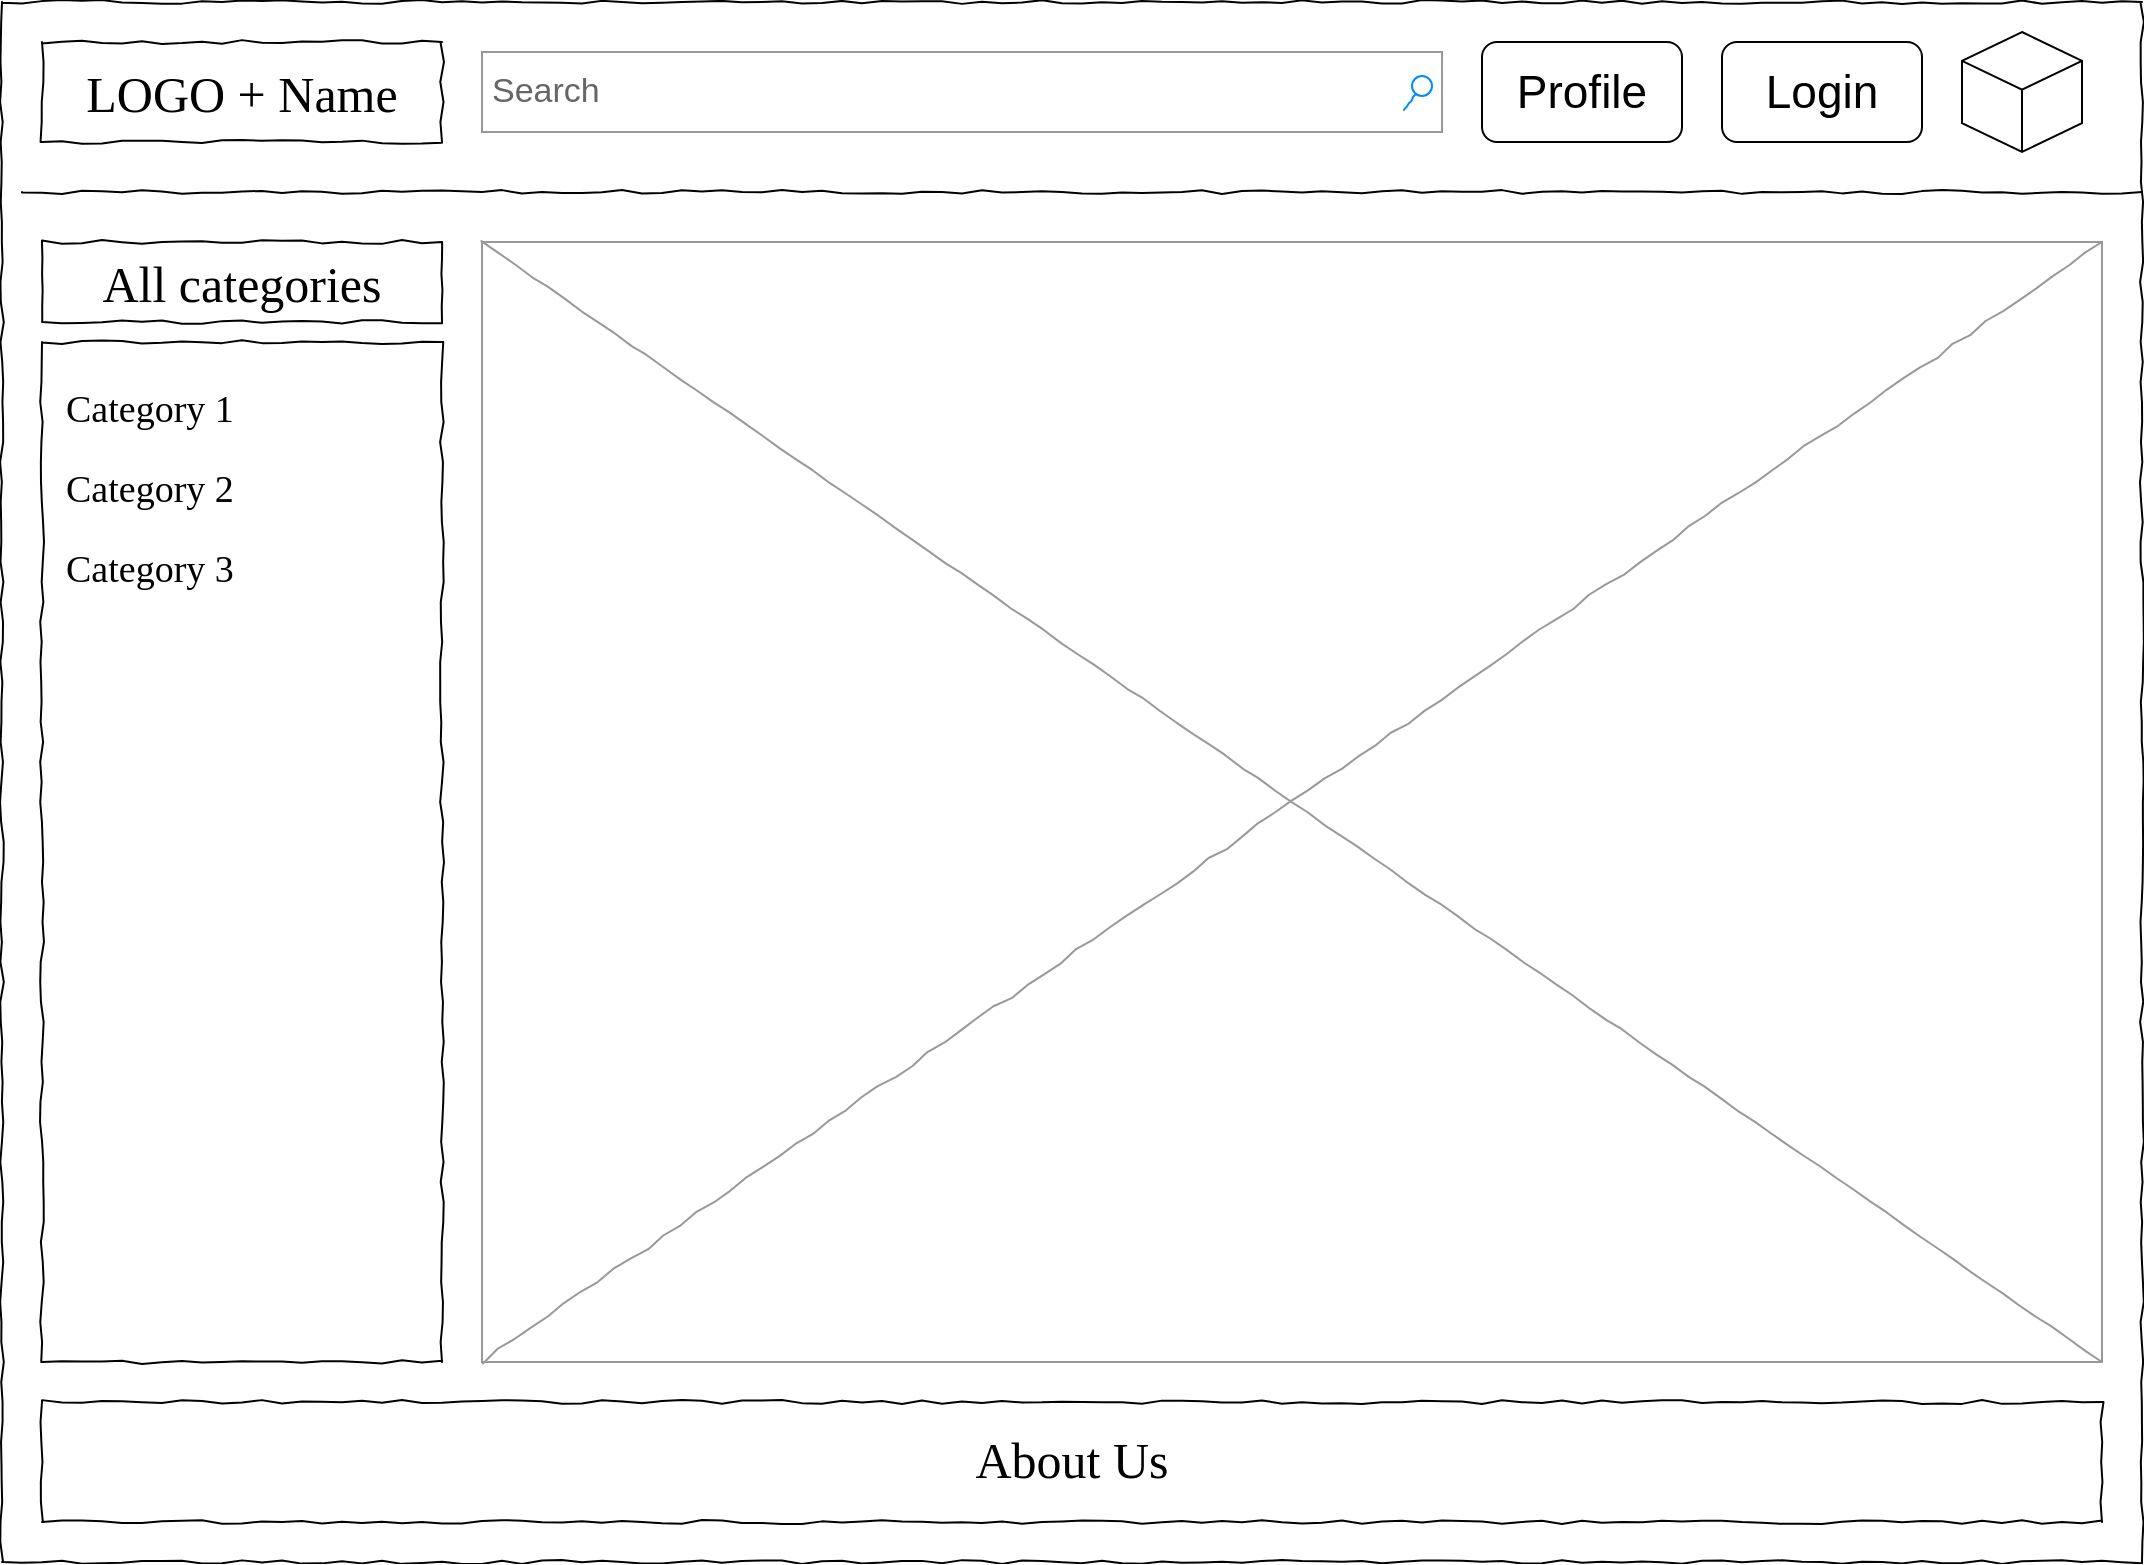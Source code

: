 <mxfile version="24.3.1" type="github">
  <diagram name="Page-1" id="03018318-947c-dd8e-b7a3-06fadd420f32">
    <mxGraphModel dx="2385" dy="1515" grid="1" gridSize="10" guides="1" tooltips="1" connect="1" arrows="1" fold="1" page="1" pageScale="1" pageWidth="1100" pageHeight="850" background="#ffffff" math="0" shadow="0">
      <root>
        <mxCell id="0" />
        <mxCell id="1" parent="0" />
        <mxCell id="677b7b8949515195-1" value="" style="whiteSpace=wrap;html=1;rounded=0;shadow=0;labelBackgroundColor=none;strokeColor=#000000;strokeWidth=1;fillColor=none;fontFamily=Verdana;fontSize=12;fontColor=#000000;align=center;comic=1;" parent="1" vertex="1">
          <mxGeometry x="10" y="50" width="1070" height="780" as="geometry" />
        </mxCell>
        <mxCell id="677b7b8949515195-2" value="&lt;font style=&quot;font-size: 25px;&quot;&gt;LOGO + Name&lt;/font&gt;" style="whiteSpace=wrap;html=1;rounded=0;shadow=0;labelBackgroundColor=none;strokeWidth=1;fontFamily=Verdana;fontSize=28;align=center;comic=1;" parent="1" vertex="1">
          <mxGeometry x="30" y="70" width="200" height="50" as="geometry" />
        </mxCell>
        <mxCell id="677b7b8949515195-3" value="Search" style="strokeWidth=1;shadow=0;dashed=0;align=center;html=1;shape=mxgraph.mockup.forms.searchBox;strokeColor=#999999;mainText=;strokeColor2=#008cff;fontColor=#666666;fontSize=17;align=left;spacingLeft=3;rounded=0;labelBackgroundColor=none;comic=1;" parent="1" vertex="1">
          <mxGeometry x="250" y="75" width="480" height="40" as="geometry" />
        </mxCell>
        <mxCell id="677b7b8949515195-8" value="" style="whiteSpace=wrap;html=1;rounded=0;shadow=0;labelBackgroundColor=none;strokeWidth=1;fillColor=none;fontFamily=Verdana;fontSize=12;align=center;comic=1;" parent="1" vertex="1">
          <mxGeometry x="30" y="220" width="200" height="510" as="geometry" />
        </mxCell>
        <mxCell id="677b7b8949515195-9" value="" style="line;strokeWidth=1;html=1;rounded=0;shadow=0;labelBackgroundColor=none;fillColor=none;fontFamily=Verdana;fontSize=14;fontColor=#000000;align=center;comic=1;" parent="1" vertex="1">
          <mxGeometry x="20" y="140" width="1060" height="10" as="geometry" />
        </mxCell>
        <mxCell id="677b7b8949515195-15" value="&lt;div style=&quot;text-align: justify; font-size: 25px;&quot;&gt;About Us&lt;/div&gt;" style="whiteSpace=wrap;html=1;rounded=0;shadow=0;labelBackgroundColor=none;strokeWidth=1;fillColor=none;fontFamily=Verdana;fontSize=12;align=center;verticalAlign=top;spacing=10;comic=1;" parent="1" vertex="1">
          <mxGeometry x="30" y="750" width="1030" height="60" as="geometry" />
        </mxCell>
        <mxCell id="677b7b8949515195-16" value="" style="verticalLabelPosition=bottom;shadow=0;dashed=0;align=center;html=1;verticalAlign=top;strokeWidth=1;shape=mxgraph.mockup.graphics.simpleIcon;strokeColor=#999999;rounded=0;labelBackgroundColor=none;fontFamily=Verdana;fontSize=14;fontColor=#000000;comic=1;" parent="1" vertex="1">
          <mxGeometry x="250" y="170" width="810" height="560" as="geometry" />
        </mxCell>
        <mxCell id="677b7b8949515195-27" value="&lt;font style=&quot;font-size: 19px;&quot;&gt;Category 1&lt;/font&gt;" style="text;html=1;points=[];align=left;verticalAlign=top;spacingTop=-4;fontSize=14;fontFamily=Verdana;strokeWidth=1;" parent="1" vertex="1">
          <mxGeometry x="40" y="240" width="170" height="20" as="geometry" />
        </mxCell>
        <mxCell id="VMXzohMMXYnpfeARcKAD-1" value="&lt;font style=&quot;font-size: 25px;&quot;&gt;All categories&lt;/font&gt;" style="whiteSpace=wrap;html=1;rounded=0;shadow=0;labelBackgroundColor=none;strokeWidth=1;fontFamily=Verdana;fontSize=28;align=center;comic=1;" vertex="1" parent="1">
          <mxGeometry x="30" y="170" width="200" height="40" as="geometry" />
        </mxCell>
        <mxCell id="VMXzohMMXYnpfeARcKAD-2" value="&lt;font style=&quot;font-size: 23px;&quot;&gt;Profile&lt;/font&gt;" style="rounded=1;whiteSpace=wrap;html=1;" vertex="1" parent="1">
          <mxGeometry x="750" y="70" width="100" height="50" as="geometry" />
        </mxCell>
        <mxCell id="VMXzohMMXYnpfeARcKAD-4" value="&lt;span style=&quot;font-size: 23px;&quot;&gt;Login&lt;/span&gt;" style="rounded=1;whiteSpace=wrap;html=1;" vertex="1" parent="1">
          <mxGeometry x="870" y="70" width="100" height="50" as="geometry" />
        </mxCell>
        <mxCell id="VMXzohMMXYnpfeARcKAD-5" value="" style="html=1;whiteSpace=wrap;shape=isoCube2;backgroundOutline=1;isoAngle=15;" vertex="1" parent="1">
          <mxGeometry x="990" y="65" width="60" height="60" as="geometry" />
        </mxCell>
        <mxCell id="VMXzohMMXYnpfeARcKAD-6" value="&lt;font style=&quot;font-size: 19px;&quot;&gt;Category 2&lt;/font&gt;" style="text;html=1;points=[];align=left;verticalAlign=top;spacingTop=-4;fontSize=14;fontFamily=Verdana;strokeWidth=1;" vertex="1" parent="1">
          <mxGeometry x="40" y="280" width="170" height="20" as="geometry" />
        </mxCell>
        <mxCell id="VMXzohMMXYnpfeARcKAD-7" value="&lt;font style=&quot;font-size: 19px;&quot;&gt;Category 3&lt;/font&gt;" style="text;html=1;points=[];align=left;verticalAlign=top;spacingTop=-4;fontSize=14;fontFamily=Verdana;strokeWidth=1;" vertex="1" parent="1">
          <mxGeometry x="40" y="320" width="170" height="20" as="geometry" />
        </mxCell>
      </root>
    </mxGraphModel>
  </diagram>
</mxfile>
